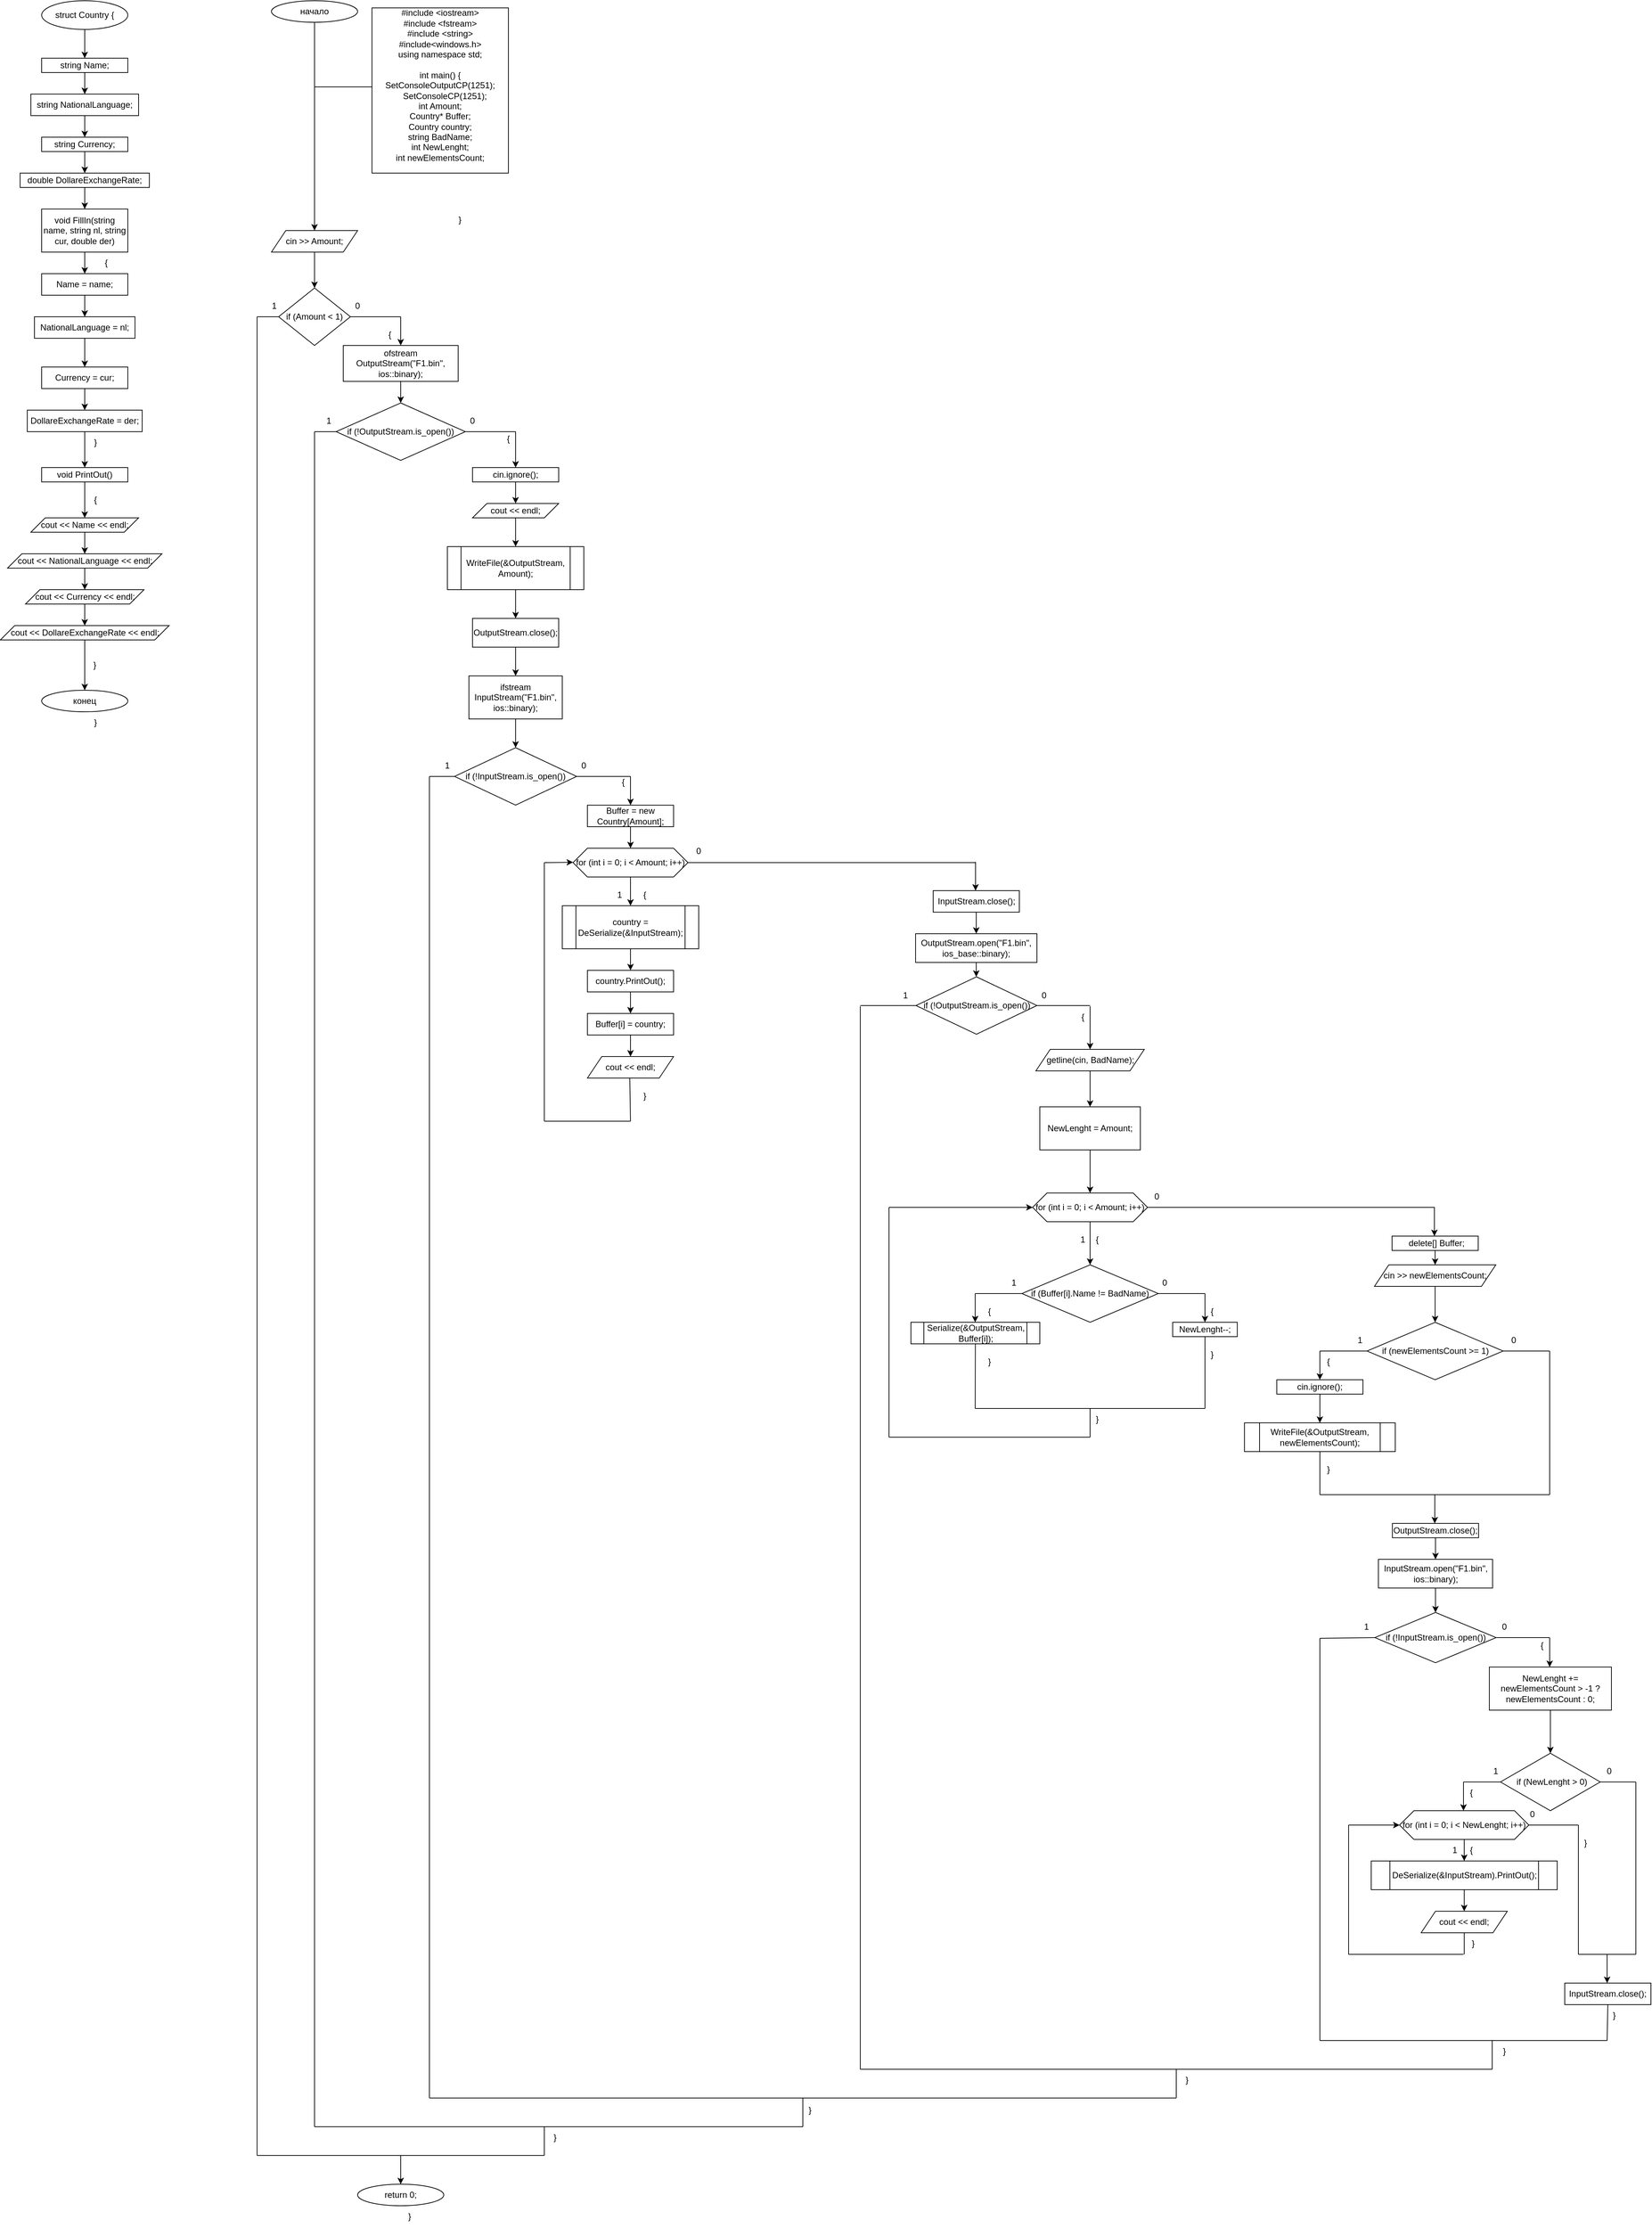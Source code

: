 <mxfile version="23.0.2" type="device">
  <diagram name="Страница — 1" id="qDBmDFc2jex03sh1FAyx">
    <mxGraphModel dx="724" dy="434" grid="1" gridSize="10" guides="1" tooltips="1" connect="1" arrows="1" fold="1" page="1" pageScale="1" pageWidth="827" pageHeight="1169" math="0" shadow="0">
      <root>
        <mxCell id="0" />
        <mxCell id="1" parent="0" />
        <mxCell id="AeV4xv5N2aqadeP3NYTN-1" value="начало" style="ellipse;whiteSpace=wrap;html=1;" parent="1" vertex="1">
          <mxGeometry x="420" width="120" height="30" as="geometry" />
        </mxCell>
        <mxCell id="AeV4xv5N2aqadeP3NYTN-3" value="" style="endArrow=none;html=1;rounded=0;" parent="1" edge="1">
          <mxGeometry width="50" height="50" relative="1" as="geometry">
            <mxPoint x="480" y="120" as="sourcePoint" />
            <mxPoint x="560" y="120" as="targetPoint" />
          </mxGeometry>
        </mxCell>
        <mxCell id="AeV4xv5N2aqadeP3NYTN-4" value="&lt;div&gt;#include &amp;lt;iostream&amp;gt;&lt;/div&gt;&lt;div&gt;#include &amp;lt;fstream&amp;gt;&lt;/div&gt;&lt;div&gt;#include &amp;lt;string&amp;gt;&lt;/div&gt;&lt;div&gt;#include&amp;lt;windows.h&amp;gt;&lt;/div&gt;&lt;div&gt;using namespace std;&lt;br&gt;&lt;br&gt;&lt;div&gt;int main()&amp;nbsp;&lt;span style=&quot;background-color: initial;&quot;&gt;{&lt;br&gt;&lt;div&gt;SetConsoleOutputCP(1251);&lt;/div&gt;&lt;div&gt;&amp;nbsp; &amp;nbsp; SetConsoleCP(1251);&lt;br&gt;int Amount;&lt;br&gt;Country* Buffer;&lt;/div&gt;&lt;div&gt;Country country;&lt;br&gt;string BadName;&lt;/div&gt;&lt;div&gt;int NewLenght;&lt;br&gt;int newElementsCount;&lt;br&gt;&lt;br&gt;&lt;/div&gt;&lt;/span&gt;&lt;/div&gt;&lt;/div&gt;" style="rounded=0;whiteSpace=wrap;html=1;" parent="1" vertex="1">
          <mxGeometry x="560" y="10" width="190" height="230" as="geometry" />
        </mxCell>
        <mxCell id="AeV4xv5N2aqadeP3NYTN-5" value="" style="endArrow=classic;html=1;rounded=0;" parent="1" edge="1">
          <mxGeometry width="50" height="50" relative="1" as="geometry">
            <mxPoint x="480" y="30" as="sourcePoint" />
            <mxPoint x="480" y="320" as="targetPoint" />
          </mxGeometry>
        </mxCell>
        <mxCell id="AeV4xv5N2aqadeP3NYTN-8" style="edgeStyle=orthogonalEdgeStyle;rounded=0;orthogonalLoop=1;jettySize=auto;html=1;entryX=0.5;entryY=0;entryDx=0;entryDy=0;" parent="1" source="AeV4xv5N2aqadeP3NYTN-6" target="AeV4xv5N2aqadeP3NYTN-7" edge="1">
          <mxGeometry relative="1" as="geometry" />
        </mxCell>
        <mxCell id="AeV4xv5N2aqadeP3NYTN-6" value="cin &amp;gt;&amp;gt; Amount;" style="shape=parallelogram;perimeter=parallelogramPerimeter;whiteSpace=wrap;html=1;fixedSize=1;" parent="1" vertex="1">
          <mxGeometry x="420" y="320" width="120" height="30" as="geometry" />
        </mxCell>
        <mxCell id="AeV4xv5N2aqadeP3NYTN-7" value="if (Amount &amp;lt; 1)" style="rhombus;whiteSpace=wrap;html=1;" parent="1" vertex="1">
          <mxGeometry x="430" y="400" width="100" height="80" as="geometry" />
        </mxCell>
        <mxCell id="AeV4xv5N2aqadeP3NYTN-9" value="" style="endArrow=none;html=1;rounded=0;" parent="1" edge="1">
          <mxGeometry width="50" height="50" relative="1" as="geometry">
            <mxPoint x="530" y="440" as="sourcePoint" />
            <mxPoint x="600" y="440" as="targetPoint" />
          </mxGeometry>
        </mxCell>
        <mxCell id="AeV4xv5N2aqadeP3NYTN-10" value="0" style="text;html=1;strokeColor=none;fillColor=none;align=center;verticalAlign=middle;whiteSpace=wrap;rounded=0;" parent="1" vertex="1">
          <mxGeometry x="530" y="410" width="20" height="30" as="geometry" />
        </mxCell>
        <mxCell id="AeV4xv5N2aqadeP3NYTN-11" value="" style="endArrow=classic;html=1;rounded=0;" parent="1" edge="1">
          <mxGeometry width="50" height="50" relative="1" as="geometry">
            <mxPoint x="600" y="440" as="sourcePoint" />
            <mxPoint x="600" y="480" as="targetPoint" />
          </mxGeometry>
        </mxCell>
        <mxCell id="AeV4xv5N2aqadeP3NYTN-15" style="edgeStyle=orthogonalEdgeStyle;rounded=0;orthogonalLoop=1;jettySize=auto;html=1;entryX=0.5;entryY=0;entryDx=0;entryDy=0;" parent="1" source="AeV4xv5N2aqadeP3NYTN-12" target="AeV4xv5N2aqadeP3NYTN-14" edge="1">
          <mxGeometry relative="1" as="geometry" />
        </mxCell>
        <mxCell id="AeV4xv5N2aqadeP3NYTN-12" value="ofstream OutputStream(&quot;F1.bin&quot;, ios::binary);" style="rounded=0;whiteSpace=wrap;html=1;" parent="1" vertex="1">
          <mxGeometry x="520" y="480" width="160" height="50" as="geometry" />
        </mxCell>
        <mxCell id="AeV4xv5N2aqadeP3NYTN-13" value="{" style="text;html=1;strokeColor=none;fillColor=none;align=center;verticalAlign=middle;whiteSpace=wrap;rounded=0;" parent="1" vertex="1">
          <mxGeometry x="570" y="450" width="30" height="30" as="geometry" />
        </mxCell>
        <mxCell id="AeV4xv5N2aqadeP3NYTN-14" value="if (!OutputStream.is_open())" style="rhombus;whiteSpace=wrap;html=1;" parent="1" vertex="1">
          <mxGeometry x="510" y="560" width="180" height="80" as="geometry" />
        </mxCell>
        <mxCell id="AeV4xv5N2aqadeP3NYTN-16" value="" style="endArrow=none;html=1;rounded=0;" parent="1" edge="1">
          <mxGeometry width="50" height="50" relative="1" as="geometry">
            <mxPoint x="690" y="600" as="sourcePoint" />
            <mxPoint x="760" y="600" as="targetPoint" />
          </mxGeometry>
        </mxCell>
        <mxCell id="AeV4xv5N2aqadeP3NYTN-17" value="0" style="text;html=1;strokeColor=none;fillColor=none;align=center;verticalAlign=middle;whiteSpace=wrap;rounded=0;" parent="1" vertex="1">
          <mxGeometry x="690" y="570" width="20" height="30" as="geometry" />
        </mxCell>
        <mxCell id="AeV4xv5N2aqadeP3NYTN-18" value="" style="endArrow=classic;html=1;rounded=0;entryX=0.5;entryY=0;entryDx=0;entryDy=0;" parent="1" target="AeV4xv5N2aqadeP3NYTN-78" edge="1">
          <mxGeometry width="50" height="50" relative="1" as="geometry">
            <mxPoint x="760" y="600" as="sourcePoint" />
            <mxPoint x="760" y="640" as="targetPoint" />
          </mxGeometry>
        </mxCell>
        <mxCell id="AeV4xv5N2aqadeP3NYTN-19" value="{" style="text;html=1;strokeColor=none;fillColor=none;align=center;verticalAlign=middle;whiteSpace=wrap;rounded=0;" parent="1" vertex="1">
          <mxGeometry x="740" y="600" width="20" height="20" as="geometry" />
        </mxCell>
        <mxCell id="AeV4xv5N2aqadeP3NYTN-24" style="edgeStyle=orthogonalEdgeStyle;rounded=0;orthogonalLoop=1;jettySize=auto;html=1;entryX=0.5;entryY=0;entryDx=0;entryDy=0;" parent="1" source="AeV4xv5N2aqadeP3NYTN-21" target="AeV4xv5N2aqadeP3NYTN-23" edge="1">
          <mxGeometry relative="1" as="geometry" />
        </mxCell>
        <mxCell id="AeV4xv5N2aqadeP3NYTN-21" value="cout &amp;lt;&amp;lt; endl;" style="shape=parallelogram;perimeter=parallelogramPerimeter;whiteSpace=wrap;html=1;fixedSize=1;" parent="1" vertex="1">
          <mxGeometry x="700" y="700" width="120" height="20" as="geometry" />
        </mxCell>
        <mxCell id="AeV4xv5N2aqadeP3NYTN-26" style="edgeStyle=orthogonalEdgeStyle;rounded=0;orthogonalLoop=1;jettySize=auto;html=1;entryX=0.5;entryY=0;entryDx=0;entryDy=0;" parent="1" source="AeV4xv5N2aqadeP3NYTN-23" target="AeV4xv5N2aqadeP3NYTN-25" edge="1">
          <mxGeometry relative="1" as="geometry" />
        </mxCell>
        <mxCell id="AeV4xv5N2aqadeP3NYTN-23" value="WriteFile(&amp;amp;OutputStream, Amount);" style="shape=process;whiteSpace=wrap;html=1;backgroundOutline=1;" parent="1" vertex="1">
          <mxGeometry x="665" y="760" width="190" height="60" as="geometry" />
        </mxCell>
        <mxCell id="AeV4xv5N2aqadeP3NYTN-28" style="edgeStyle=orthogonalEdgeStyle;rounded=0;orthogonalLoop=1;jettySize=auto;html=1;entryX=0.5;entryY=0;entryDx=0;entryDy=0;" parent="1" source="AeV4xv5N2aqadeP3NYTN-25" target="AeV4xv5N2aqadeP3NYTN-27" edge="1">
          <mxGeometry relative="1" as="geometry" />
        </mxCell>
        <mxCell id="AeV4xv5N2aqadeP3NYTN-25" value="OutputStream.close();" style="rounded=0;whiteSpace=wrap;html=1;" parent="1" vertex="1">
          <mxGeometry x="700" y="860" width="120" height="40" as="geometry" />
        </mxCell>
        <mxCell id="AeV4xv5N2aqadeP3NYTN-30" style="edgeStyle=orthogonalEdgeStyle;rounded=0;orthogonalLoop=1;jettySize=auto;html=1;entryX=0.5;entryY=0;entryDx=0;entryDy=0;" parent="1" source="AeV4xv5N2aqadeP3NYTN-27" target="AeV4xv5N2aqadeP3NYTN-29" edge="1">
          <mxGeometry relative="1" as="geometry" />
        </mxCell>
        <mxCell id="AeV4xv5N2aqadeP3NYTN-27" value="ifstream InputStream(&quot;F1.bin&quot;, ios::binary);" style="rounded=0;whiteSpace=wrap;html=1;" parent="1" vertex="1">
          <mxGeometry x="695" y="940" width="130" height="60" as="geometry" />
        </mxCell>
        <mxCell id="AeV4xv5N2aqadeP3NYTN-29" value="if (!InputStream.is_open())" style="rhombus;whiteSpace=wrap;html=1;" parent="1" vertex="1">
          <mxGeometry x="675" y="1040" width="170" height="80" as="geometry" />
        </mxCell>
        <mxCell id="AeV4xv5N2aqadeP3NYTN-31" value="" style="endArrow=none;html=1;rounded=0;" parent="1" edge="1">
          <mxGeometry width="50" height="50" relative="1" as="geometry">
            <mxPoint x="845" y="1080" as="sourcePoint" />
            <mxPoint x="920" y="1080" as="targetPoint" />
          </mxGeometry>
        </mxCell>
        <mxCell id="AeV4xv5N2aqadeP3NYTN-32" value="0" style="text;html=1;strokeColor=none;fillColor=none;align=center;verticalAlign=middle;whiteSpace=wrap;rounded=0;" parent="1" vertex="1">
          <mxGeometry x="840" y="1050" width="30" height="30" as="geometry" />
        </mxCell>
        <mxCell id="AeV4xv5N2aqadeP3NYTN-33" value="" style="endArrow=classic;html=1;rounded=0;" parent="1" edge="1">
          <mxGeometry width="50" height="50" relative="1" as="geometry">
            <mxPoint x="920" y="1080" as="sourcePoint" />
            <mxPoint x="920" y="1120" as="targetPoint" />
          </mxGeometry>
        </mxCell>
        <mxCell id="AeV4xv5N2aqadeP3NYTN-34" value="{" style="text;html=1;strokeColor=none;fillColor=none;align=center;verticalAlign=middle;whiteSpace=wrap;rounded=0;" parent="1" vertex="1">
          <mxGeometry x="900" y="1080" width="20" height="15" as="geometry" />
        </mxCell>
        <mxCell id="AeV4xv5N2aqadeP3NYTN-37" style="edgeStyle=orthogonalEdgeStyle;rounded=0;orthogonalLoop=1;jettySize=auto;html=1;entryX=0.5;entryY=0;entryDx=0;entryDy=0;" parent="1" source="AeV4xv5N2aqadeP3NYTN-35" target="AeV4xv5N2aqadeP3NYTN-36" edge="1">
          <mxGeometry relative="1" as="geometry" />
        </mxCell>
        <mxCell id="AeV4xv5N2aqadeP3NYTN-35" value="Buffer = new Country[Amount];" style="rounded=0;whiteSpace=wrap;html=1;" parent="1" vertex="1">
          <mxGeometry x="860" y="1120" width="120" height="30" as="geometry" />
        </mxCell>
        <mxCell id="AeV4xv5N2aqadeP3NYTN-39" style="edgeStyle=orthogonalEdgeStyle;rounded=0;orthogonalLoop=1;jettySize=auto;html=1;entryX=0.5;entryY=0;entryDx=0;entryDy=0;" parent="1" source="AeV4xv5N2aqadeP3NYTN-36" target="AeV4xv5N2aqadeP3NYTN-38" edge="1">
          <mxGeometry relative="1" as="geometry" />
        </mxCell>
        <mxCell id="AeV4xv5N2aqadeP3NYTN-36" value="for (int i = 0; i &amp;lt; Amount; i++)" style="shape=hexagon;perimeter=hexagonPerimeter2;whiteSpace=wrap;html=1;fixedSize=1;" parent="1" vertex="1">
          <mxGeometry x="840" y="1180" width="160" height="40" as="geometry" />
        </mxCell>
        <mxCell id="AeV4xv5N2aqadeP3NYTN-43" style="edgeStyle=orthogonalEdgeStyle;rounded=0;orthogonalLoop=1;jettySize=auto;html=1;entryX=0.5;entryY=0;entryDx=0;entryDy=0;" parent="1" source="AeV4xv5N2aqadeP3NYTN-38" target="AeV4xv5N2aqadeP3NYTN-42" edge="1">
          <mxGeometry relative="1" as="geometry" />
        </mxCell>
        <mxCell id="AeV4xv5N2aqadeP3NYTN-38" value="country = DeSerialize(&amp;amp;InputStream);" style="shape=process;whiteSpace=wrap;html=1;backgroundOutline=1;" parent="1" vertex="1">
          <mxGeometry x="825" y="1260" width="190" height="60" as="geometry" />
        </mxCell>
        <mxCell id="AeV4xv5N2aqadeP3NYTN-40" value="1" style="text;html=1;strokeColor=none;fillColor=none;align=center;verticalAlign=middle;whiteSpace=wrap;rounded=0;" parent="1" vertex="1">
          <mxGeometry x="890" y="1230" width="30" height="30" as="geometry" />
        </mxCell>
        <mxCell id="AeV4xv5N2aqadeP3NYTN-41" value="{" style="text;html=1;strokeColor=none;fillColor=none;align=center;verticalAlign=middle;whiteSpace=wrap;rounded=0;" parent="1" vertex="1">
          <mxGeometry x="930" y="1230" width="20" height="30" as="geometry" />
        </mxCell>
        <mxCell id="AeV4xv5N2aqadeP3NYTN-45" style="edgeStyle=orthogonalEdgeStyle;rounded=0;orthogonalLoop=1;jettySize=auto;html=1;entryX=0.5;entryY=0;entryDx=0;entryDy=0;" parent="1" source="AeV4xv5N2aqadeP3NYTN-42" target="AeV4xv5N2aqadeP3NYTN-44" edge="1">
          <mxGeometry relative="1" as="geometry" />
        </mxCell>
        <mxCell id="AeV4xv5N2aqadeP3NYTN-42" value="country.PrintOut();" style="rounded=0;whiteSpace=wrap;html=1;" parent="1" vertex="1">
          <mxGeometry x="860" y="1350" width="120" height="30" as="geometry" />
        </mxCell>
        <mxCell id="AeV4xv5N2aqadeP3NYTN-47" style="edgeStyle=orthogonalEdgeStyle;rounded=0;orthogonalLoop=1;jettySize=auto;html=1;entryX=0.5;entryY=0;entryDx=0;entryDy=0;" parent="1" source="AeV4xv5N2aqadeP3NYTN-44" target="AeV4xv5N2aqadeP3NYTN-46" edge="1">
          <mxGeometry relative="1" as="geometry" />
        </mxCell>
        <mxCell id="AeV4xv5N2aqadeP3NYTN-44" value="Buffer[i] = country;" style="rounded=0;whiteSpace=wrap;html=1;" parent="1" vertex="1">
          <mxGeometry x="860" y="1410" width="120" height="30" as="geometry" />
        </mxCell>
        <mxCell id="AeV4xv5N2aqadeP3NYTN-46" value="cout &amp;lt;&amp;lt; endl;" style="shape=parallelogram;perimeter=parallelogramPerimeter;whiteSpace=wrap;html=1;fixedSize=1;" parent="1" vertex="1">
          <mxGeometry x="860" y="1470" width="120" height="30" as="geometry" />
        </mxCell>
        <mxCell id="AeV4xv5N2aqadeP3NYTN-48" value="" style="endArrow=none;html=1;rounded=0;" parent="1" edge="1">
          <mxGeometry width="50" height="50" relative="1" as="geometry">
            <mxPoint x="920" y="1560" as="sourcePoint" />
            <mxPoint x="919" y="1500" as="targetPoint" />
          </mxGeometry>
        </mxCell>
        <mxCell id="AeV4xv5N2aqadeP3NYTN-49" value="" style="endArrow=none;html=1;rounded=0;" parent="1" edge="1">
          <mxGeometry width="50" height="50" relative="1" as="geometry">
            <mxPoint x="800" y="1560" as="sourcePoint" />
            <mxPoint x="920" y="1560" as="targetPoint" />
          </mxGeometry>
        </mxCell>
        <mxCell id="AeV4xv5N2aqadeP3NYTN-50" value="" style="endArrow=none;html=1;rounded=0;" parent="1" edge="1">
          <mxGeometry width="50" height="50" relative="1" as="geometry">
            <mxPoint x="800" y="1560" as="sourcePoint" />
            <mxPoint x="800" y="1200" as="targetPoint" />
          </mxGeometry>
        </mxCell>
        <mxCell id="AeV4xv5N2aqadeP3NYTN-51" value="" style="endArrow=classic;html=1;rounded=0;" parent="1" edge="1">
          <mxGeometry width="50" height="50" relative="1" as="geometry">
            <mxPoint x="800" y="1200" as="sourcePoint" />
            <mxPoint x="840" y="1199.5" as="targetPoint" />
          </mxGeometry>
        </mxCell>
        <mxCell id="AeV4xv5N2aqadeP3NYTN-52" value="}" style="text;html=1;strokeColor=none;fillColor=none;align=center;verticalAlign=middle;whiteSpace=wrap;rounded=0;" parent="1" vertex="1">
          <mxGeometry x="930" y="1510" width="20" height="30" as="geometry" />
        </mxCell>
        <mxCell id="AeV4xv5N2aqadeP3NYTN-53" value="" style="endArrow=none;html=1;rounded=0;" parent="1" edge="1">
          <mxGeometry width="50" height="50" relative="1" as="geometry">
            <mxPoint x="1000" y="1200" as="sourcePoint" />
            <mxPoint x="1400" y="1200" as="targetPoint" />
          </mxGeometry>
        </mxCell>
        <mxCell id="AeV4xv5N2aqadeP3NYTN-54" value="" style="endArrow=classic;html=1;rounded=0;" parent="1" edge="1">
          <mxGeometry width="50" height="50" relative="1" as="geometry">
            <mxPoint x="1400.5" y="1199" as="sourcePoint" />
            <mxPoint x="1400.5" y="1239" as="targetPoint" />
          </mxGeometry>
        </mxCell>
        <mxCell id="AeV4xv5N2aqadeP3NYTN-57" style="edgeStyle=orthogonalEdgeStyle;rounded=0;orthogonalLoop=1;jettySize=auto;html=1;entryX=0.5;entryY=0;entryDx=0;entryDy=0;" parent="1" source="AeV4xv5N2aqadeP3NYTN-55" target="AeV4xv5N2aqadeP3NYTN-56" edge="1">
          <mxGeometry relative="1" as="geometry" />
        </mxCell>
        <mxCell id="AeV4xv5N2aqadeP3NYTN-55" value="InputStream.close();" style="rounded=0;whiteSpace=wrap;html=1;" parent="1" vertex="1">
          <mxGeometry x="1341.5" y="1239" width="120" height="30" as="geometry" />
        </mxCell>
        <mxCell id="AeV4xv5N2aqadeP3NYTN-60" style="edgeStyle=orthogonalEdgeStyle;rounded=0;orthogonalLoop=1;jettySize=auto;html=1;entryX=0.5;entryY=0;entryDx=0;entryDy=0;" parent="1" source="AeV4xv5N2aqadeP3NYTN-56" target="AeV4xv5N2aqadeP3NYTN-59" edge="1">
          <mxGeometry relative="1" as="geometry" />
        </mxCell>
        <mxCell id="AeV4xv5N2aqadeP3NYTN-56" value="OutputStream.open(&quot;F1.bin&quot;, ios_base::binary);" style="rounded=0;whiteSpace=wrap;html=1;" parent="1" vertex="1">
          <mxGeometry x="1317" y="1299" width="169" height="40" as="geometry" />
        </mxCell>
        <mxCell id="AeV4xv5N2aqadeP3NYTN-58" value="0" style="text;html=1;strokeColor=none;fillColor=none;align=center;verticalAlign=middle;whiteSpace=wrap;rounded=0;" parent="1" vertex="1">
          <mxGeometry x="1000" y="1169" width="30" height="30" as="geometry" />
        </mxCell>
        <mxCell id="AeV4xv5N2aqadeP3NYTN-59" value="if (!OutputStream.is_open())" style="rhombus;whiteSpace=wrap;html=1;" parent="1" vertex="1">
          <mxGeometry x="1317.5" y="1359" width="168.5" height="80" as="geometry" />
        </mxCell>
        <mxCell id="AeV4xv5N2aqadeP3NYTN-61" value="" style="endArrow=none;html=1;rounded=0;" parent="1" edge="1">
          <mxGeometry width="50" height="50" relative="1" as="geometry">
            <mxPoint x="1486" y="1399" as="sourcePoint" />
            <mxPoint x="1560" y="1399" as="targetPoint" />
          </mxGeometry>
        </mxCell>
        <mxCell id="AeV4xv5N2aqadeP3NYTN-62" value="" style="endArrow=classic;html=1;rounded=0;entryX=0.5;entryY=0;entryDx=0;entryDy=0;" parent="1" target="AeV4xv5N2aqadeP3NYTN-103" edge="1">
          <mxGeometry width="50" height="50" relative="1" as="geometry">
            <mxPoint x="1560" y="1400" as="sourcePoint" />
            <mxPoint x="1560" y="1440.0" as="targetPoint" />
          </mxGeometry>
        </mxCell>
        <mxCell id="AeV4xv5N2aqadeP3NYTN-63" value="0" style="text;html=1;strokeColor=none;fillColor=none;align=center;verticalAlign=middle;whiteSpace=wrap;rounded=0;" parent="1" vertex="1">
          <mxGeometry x="1486" y="1370" width="20" height="30" as="geometry" />
        </mxCell>
        <mxCell id="AeV4xv5N2aqadeP3NYTN-68" style="edgeStyle=orthogonalEdgeStyle;rounded=0;orthogonalLoop=1;jettySize=auto;html=1;entryX=0.5;entryY=0;entryDx=0;entryDy=0;" parent="1" source="AeV4xv5N2aqadeP3NYTN-65" target="AeV4xv5N2aqadeP3NYTN-67" edge="1">
          <mxGeometry relative="1" as="geometry" />
        </mxCell>
        <mxCell id="AeV4xv5N2aqadeP3NYTN-65" value="NewLenght = Amount;" style="rounded=0;whiteSpace=wrap;html=1;" parent="1" vertex="1">
          <mxGeometry x="1490" y="1540" width="140" height="60" as="geometry" />
        </mxCell>
        <mxCell id="AeV4xv5N2aqadeP3NYTN-166" style="edgeStyle=orthogonalEdgeStyle;rounded=0;orthogonalLoop=1;jettySize=auto;html=1;entryX=0.5;entryY=0;entryDx=0;entryDy=0;" parent="1" source="AeV4xv5N2aqadeP3NYTN-67" target="AeV4xv5N2aqadeP3NYTN-70" edge="1">
          <mxGeometry relative="1" as="geometry" />
        </mxCell>
        <mxCell id="AeV4xv5N2aqadeP3NYTN-67" value="for (int i = 0; i &amp;lt; Amount; i++)" style="shape=hexagon;perimeter=hexagonPerimeter2;whiteSpace=wrap;html=1;fixedSize=1;" parent="1" vertex="1">
          <mxGeometry x="1480" y="1660" width="160" height="40" as="geometry" />
        </mxCell>
        <mxCell id="AeV4xv5N2aqadeP3NYTN-70" value="if (Buffer[i].Name != BadName)" style="rhombus;whiteSpace=wrap;html=1;" parent="1" vertex="1">
          <mxGeometry x="1465" y="1760" width="190" height="80" as="geometry" />
        </mxCell>
        <mxCell id="AeV4xv5N2aqadeP3NYTN-72" value="" style="endArrow=none;html=1;rounded=0;" parent="1" edge="1">
          <mxGeometry width="50" height="50" relative="1" as="geometry">
            <mxPoint x="1654" y="1800" as="sourcePoint" />
            <mxPoint x="1720" y="1800" as="targetPoint" />
          </mxGeometry>
        </mxCell>
        <mxCell id="AeV4xv5N2aqadeP3NYTN-73" value="0" style="text;html=1;strokeColor=none;fillColor=none;align=center;verticalAlign=middle;whiteSpace=wrap;rounded=0;" parent="1" vertex="1">
          <mxGeometry x="1654" y="1770" width="20" height="30" as="geometry" />
        </mxCell>
        <mxCell id="AeV4xv5N2aqadeP3NYTN-74" value="" style="endArrow=classic;html=1;rounded=0;" parent="1" edge="1">
          <mxGeometry width="50" height="50" relative="1" as="geometry">
            <mxPoint x="1720" y="1800" as="sourcePoint" />
            <mxPoint x="1720" y="1840" as="targetPoint" />
          </mxGeometry>
        </mxCell>
        <mxCell id="AeV4xv5N2aqadeP3NYTN-75" value="NewLenght--;" style="rounded=0;whiteSpace=wrap;html=1;" parent="1" vertex="1">
          <mxGeometry x="1675" y="1840" width="90" height="20" as="geometry" />
        </mxCell>
        <mxCell id="AeV4xv5N2aqadeP3NYTN-76" value="" style="endArrow=none;html=1;rounded=0;entryX=0;entryY=0.5;entryDx=0;entryDy=0;" parent="1" target="AeV4xv5N2aqadeP3NYTN-70" edge="1">
          <mxGeometry width="50" height="50" relative="1" as="geometry">
            <mxPoint x="1400" y="1800" as="sourcePoint" />
            <mxPoint x="1440" y="1750" as="targetPoint" />
          </mxGeometry>
        </mxCell>
        <mxCell id="AeV4xv5N2aqadeP3NYTN-77" value="1" style="text;html=1;strokeColor=none;fillColor=none;align=center;verticalAlign=middle;whiteSpace=wrap;rounded=0;" parent="1" vertex="1">
          <mxGeometry x="1444" y="1770" width="20" height="30" as="geometry" />
        </mxCell>
        <mxCell id="AeV4xv5N2aqadeP3NYTN-79" style="edgeStyle=orthogonalEdgeStyle;rounded=0;orthogonalLoop=1;jettySize=auto;html=1;entryX=0.5;entryY=0;entryDx=0;entryDy=0;" parent="1" source="AeV4xv5N2aqadeP3NYTN-78" target="AeV4xv5N2aqadeP3NYTN-21" edge="1">
          <mxGeometry relative="1" as="geometry" />
        </mxCell>
        <mxCell id="AeV4xv5N2aqadeP3NYTN-78" value="cin.ignore();" style="rounded=0;whiteSpace=wrap;html=1;" parent="1" vertex="1">
          <mxGeometry x="700" y="650" width="120" height="20" as="geometry" />
        </mxCell>
        <mxCell id="AeV4xv5N2aqadeP3NYTN-81" value="" style="endArrow=classic;html=1;rounded=0;" parent="1" edge="1">
          <mxGeometry width="50" height="50" relative="1" as="geometry">
            <mxPoint x="1400" y="1800" as="sourcePoint" />
            <mxPoint x="1400" y="1840" as="targetPoint" />
          </mxGeometry>
        </mxCell>
        <mxCell id="AeV4xv5N2aqadeP3NYTN-83" value="Serialize(&amp;amp;OutputStream, Buffer[i]);" style="shape=process;whiteSpace=wrap;html=1;backgroundOutline=1;" parent="1" vertex="1">
          <mxGeometry x="1310.5" y="1840" width="179.5" height="30" as="geometry" />
        </mxCell>
        <mxCell id="AeV4xv5N2aqadeP3NYTN-84" value="" style="endArrow=none;html=1;rounded=0;entryX=0.5;entryY=1;entryDx=0;entryDy=0;" parent="1" target="AeV4xv5N2aqadeP3NYTN-83" edge="1">
          <mxGeometry width="50" height="50" relative="1" as="geometry">
            <mxPoint x="1400" y="1960" as="sourcePoint" />
            <mxPoint x="1450" y="1910" as="targetPoint" />
          </mxGeometry>
        </mxCell>
        <mxCell id="AeV4xv5N2aqadeP3NYTN-85" value="" style="endArrow=none;html=1;rounded=0;entryX=0.5;entryY=1;entryDx=0;entryDy=0;" parent="1" target="AeV4xv5N2aqadeP3NYTN-75" edge="1">
          <mxGeometry width="50" height="50" relative="1" as="geometry">
            <mxPoint x="1720" y="1960" as="sourcePoint" />
            <mxPoint x="1770" y="1910" as="targetPoint" />
          </mxGeometry>
        </mxCell>
        <mxCell id="AeV4xv5N2aqadeP3NYTN-86" value="" style="endArrow=none;html=1;rounded=0;" parent="1" edge="1">
          <mxGeometry width="50" height="50" relative="1" as="geometry">
            <mxPoint x="1400" y="1960" as="sourcePoint" />
            <mxPoint x="1720" y="1960" as="targetPoint" />
          </mxGeometry>
        </mxCell>
        <mxCell id="AeV4xv5N2aqadeP3NYTN-87" value="{" style="text;html=1;strokeColor=none;fillColor=none;align=center;verticalAlign=middle;whiteSpace=wrap;rounded=0;" parent="1" vertex="1">
          <mxGeometry x="1410" y="1810" width="20" height="30" as="geometry" />
        </mxCell>
        <mxCell id="AeV4xv5N2aqadeP3NYTN-89" value="}" style="text;html=1;strokeColor=none;fillColor=none;align=center;verticalAlign=middle;whiteSpace=wrap;rounded=0;" parent="1" vertex="1">
          <mxGeometry x="1405" y="1880" width="30" height="30" as="geometry" />
        </mxCell>
        <mxCell id="AeV4xv5N2aqadeP3NYTN-90" value="{" style="text;html=1;strokeColor=none;fillColor=none;align=center;verticalAlign=middle;whiteSpace=wrap;rounded=0;" parent="1" vertex="1">
          <mxGeometry x="1720" y="1810" width="20" height="30" as="geometry" />
        </mxCell>
        <mxCell id="AeV4xv5N2aqadeP3NYTN-91" value="}" style="text;html=1;strokeColor=none;fillColor=none;align=center;verticalAlign=middle;whiteSpace=wrap;rounded=0;" parent="1" vertex="1">
          <mxGeometry x="1720" y="1870" width="20" height="30" as="geometry" />
        </mxCell>
        <mxCell id="AeV4xv5N2aqadeP3NYTN-92" value="1" style="text;html=1;strokeColor=none;fillColor=none;align=center;verticalAlign=middle;whiteSpace=wrap;rounded=0;" parent="1" vertex="1">
          <mxGeometry x="1540" y="1710" width="20" height="30" as="geometry" />
        </mxCell>
        <mxCell id="AeV4xv5N2aqadeP3NYTN-93" value="{" style="text;html=1;strokeColor=none;fillColor=none;align=center;verticalAlign=middle;whiteSpace=wrap;rounded=0;" parent="1" vertex="1">
          <mxGeometry x="1560" y="1710" width="20" height="30" as="geometry" />
        </mxCell>
        <mxCell id="AeV4xv5N2aqadeP3NYTN-94" value="}" style="text;html=1;strokeColor=none;fillColor=none;align=center;verticalAlign=middle;whiteSpace=wrap;rounded=0;" parent="1" vertex="1">
          <mxGeometry x="1560" y="1960" width="20" height="30" as="geometry" />
        </mxCell>
        <mxCell id="AeV4xv5N2aqadeP3NYTN-95" value="" style="endArrow=none;html=1;rounded=0;" parent="1" edge="1">
          <mxGeometry width="50" height="50" relative="1" as="geometry">
            <mxPoint x="1560" y="2000" as="sourcePoint" />
            <mxPoint x="1560" y="1960" as="targetPoint" />
          </mxGeometry>
        </mxCell>
        <mxCell id="AeV4xv5N2aqadeP3NYTN-96" value="" style="endArrow=none;html=1;rounded=0;" parent="1" edge="1">
          <mxGeometry width="50" height="50" relative="1" as="geometry">
            <mxPoint x="1280" y="2000" as="sourcePoint" />
            <mxPoint x="1560" y="2000" as="targetPoint" />
          </mxGeometry>
        </mxCell>
        <mxCell id="AeV4xv5N2aqadeP3NYTN-97" value="" style="endArrow=none;html=1;rounded=0;" parent="1" edge="1">
          <mxGeometry width="50" height="50" relative="1" as="geometry">
            <mxPoint x="1280" y="2000" as="sourcePoint" />
            <mxPoint x="1280" y="1680" as="targetPoint" />
          </mxGeometry>
        </mxCell>
        <mxCell id="AeV4xv5N2aqadeP3NYTN-98" value="" style="endArrow=classic;html=1;rounded=0;entryX=0;entryY=0.5;entryDx=0;entryDy=0;" parent="1" target="AeV4xv5N2aqadeP3NYTN-67" edge="1">
          <mxGeometry width="50" height="50" relative="1" as="geometry">
            <mxPoint x="1280" y="1680" as="sourcePoint" />
            <mxPoint x="1330" y="1630" as="targetPoint" />
          </mxGeometry>
        </mxCell>
        <mxCell id="AeV4xv5N2aqadeP3NYTN-99" value="" style="endArrow=none;html=1;rounded=0;" parent="1" edge="1">
          <mxGeometry width="50" height="50" relative="1" as="geometry">
            <mxPoint x="1640" y="1680" as="sourcePoint" />
            <mxPoint x="2040" y="1680" as="targetPoint" />
          </mxGeometry>
        </mxCell>
        <mxCell id="AeV4xv5N2aqadeP3NYTN-100" value="{" style="text;html=1;strokeColor=none;fillColor=none;align=center;verticalAlign=middle;whiteSpace=wrap;rounded=0;" parent="1" vertex="1">
          <mxGeometry x="1540" y="1400" width="20" height="30" as="geometry" />
        </mxCell>
        <mxCell id="AeV4xv5N2aqadeP3NYTN-101" value="0" style="text;html=1;strokeColor=none;fillColor=none;align=center;verticalAlign=middle;whiteSpace=wrap;rounded=0;" parent="1" vertex="1">
          <mxGeometry x="1640" y="1650" width="26" height="30" as="geometry" />
        </mxCell>
        <mxCell id="AeV4xv5N2aqadeP3NYTN-102" value="" style="endArrow=classic;html=1;rounded=0;" parent="1" edge="1">
          <mxGeometry width="50" height="50" relative="1" as="geometry">
            <mxPoint x="2039.5" y="1680" as="sourcePoint" />
            <mxPoint x="2039.5" y="1720" as="targetPoint" />
          </mxGeometry>
        </mxCell>
        <mxCell id="AeV4xv5N2aqadeP3NYTN-165" style="edgeStyle=orthogonalEdgeStyle;rounded=0;orthogonalLoop=1;jettySize=auto;html=1;entryX=0.5;entryY=0;entryDx=0;entryDy=0;" parent="1" source="AeV4xv5N2aqadeP3NYTN-103" target="AeV4xv5N2aqadeP3NYTN-65" edge="1">
          <mxGeometry relative="1" as="geometry" />
        </mxCell>
        <mxCell id="AeV4xv5N2aqadeP3NYTN-103" value="getline(cin, BadName);" style="shape=parallelogram;perimeter=parallelogramPerimeter;whiteSpace=wrap;html=1;fixedSize=1;" parent="1" vertex="1">
          <mxGeometry x="1484.5" y="1460" width="151" height="30" as="geometry" />
        </mxCell>
        <mxCell id="AeV4xv5N2aqadeP3NYTN-106" style="edgeStyle=orthogonalEdgeStyle;rounded=0;orthogonalLoop=1;jettySize=auto;html=1;entryX=0.5;entryY=0;entryDx=0;entryDy=0;" parent="1" source="AeV4xv5N2aqadeP3NYTN-104" target="AeV4xv5N2aqadeP3NYTN-105" edge="1">
          <mxGeometry relative="1" as="geometry" />
        </mxCell>
        <mxCell id="AeV4xv5N2aqadeP3NYTN-104" value="&amp;nbsp;delete[] Buffer;" style="rounded=0;whiteSpace=wrap;html=1;" parent="1" vertex="1">
          <mxGeometry x="1980.5" y="1720" width="120" height="20" as="geometry" />
        </mxCell>
        <mxCell id="AeV4xv5N2aqadeP3NYTN-109" style="edgeStyle=orthogonalEdgeStyle;rounded=0;orthogonalLoop=1;jettySize=auto;html=1;entryX=0.5;entryY=0;entryDx=0;entryDy=0;" parent="1" source="AeV4xv5N2aqadeP3NYTN-105" target="AeV4xv5N2aqadeP3NYTN-108" edge="1">
          <mxGeometry relative="1" as="geometry" />
        </mxCell>
        <mxCell id="AeV4xv5N2aqadeP3NYTN-105" value="cin &amp;gt;&amp;gt; newElementsCount;" style="shape=parallelogram;perimeter=parallelogramPerimeter;whiteSpace=wrap;html=1;fixedSize=1;" parent="1" vertex="1">
          <mxGeometry x="1956" y="1760" width="169" height="30" as="geometry" />
        </mxCell>
        <mxCell id="AeV4xv5N2aqadeP3NYTN-108" value="if (newElementsCount &amp;gt;= 1)" style="rhombus;whiteSpace=wrap;html=1;" parent="1" vertex="1">
          <mxGeometry x="1945.75" y="1840" width="189.5" height="80" as="geometry" />
        </mxCell>
        <mxCell id="AeV4xv5N2aqadeP3NYTN-110" value="" style="endArrow=none;html=1;rounded=0;" parent="1" edge="1">
          <mxGeometry width="50" height="50" relative="1" as="geometry">
            <mxPoint x="2135" y="1880" as="sourcePoint" />
            <mxPoint x="2200" y="1880" as="targetPoint" />
          </mxGeometry>
        </mxCell>
        <mxCell id="AeV4xv5N2aqadeP3NYTN-111" value="0" style="text;html=1;strokeColor=none;fillColor=none;align=center;verticalAlign=middle;whiteSpace=wrap;rounded=0;" parent="1" vertex="1">
          <mxGeometry x="2135.25" y="1850" width="30" height="30" as="geometry" />
        </mxCell>
        <mxCell id="AeV4xv5N2aqadeP3NYTN-112" value="" style="endArrow=none;html=1;rounded=0;entryX=0;entryY=0.5;entryDx=0;entryDy=0;" parent="1" target="AeV4xv5N2aqadeP3NYTN-108" edge="1">
          <mxGeometry width="50" height="50" relative="1" as="geometry">
            <mxPoint x="1880" y="1880" as="sourcePoint" />
            <mxPoint x="1930" y="1830" as="targetPoint" />
          </mxGeometry>
        </mxCell>
        <mxCell id="AeV4xv5N2aqadeP3NYTN-113" value="" style="endArrow=classic;html=1;rounded=0;" parent="1" edge="1">
          <mxGeometry width="50" height="50" relative="1" as="geometry">
            <mxPoint x="1880" y="1880" as="sourcePoint" />
            <mxPoint x="1880" y="1920" as="targetPoint" />
          </mxGeometry>
        </mxCell>
        <mxCell id="AeV4xv5N2aqadeP3NYTN-119" style="edgeStyle=orthogonalEdgeStyle;rounded=0;orthogonalLoop=1;jettySize=auto;html=1;entryX=0.5;entryY=0;entryDx=0;entryDy=0;" parent="1" source="AeV4xv5N2aqadeP3NYTN-114" target="AeV4xv5N2aqadeP3NYTN-118" edge="1">
          <mxGeometry relative="1" as="geometry" />
        </mxCell>
        <mxCell id="AeV4xv5N2aqadeP3NYTN-114" value="cin.ignore();" style="rounded=0;whiteSpace=wrap;html=1;" parent="1" vertex="1">
          <mxGeometry x="1820" y="1920" width="120" height="20" as="geometry" />
        </mxCell>
        <mxCell id="AeV4xv5N2aqadeP3NYTN-115" value="1" style="text;html=1;strokeColor=none;fillColor=none;align=center;verticalAlign=middle;whiteSpace=wrap;rounded=0;" parent="1" vertex="1">
          <mxGeometry x="1925.75" y="1850" width="20" height="30" as="geometry" />
        </mxCell>
        <mxCell id="AeV4xv5N2aqadeP3NYTN-116" value="{" style="text;html=1;strokeColor=none;fillColor=none;align=center;verticalAlign=middle;whiteSpace=wrap;rounded=0;" parent="1" vertex="1">
          <mxGeometry x="1880" y="1880" width="24" height="30" as="geometry" />
        </mxCell>
        <mxCell id="AeV4xv5N2aqadeP3NYTN-118" value="WriteFile(&amp;amp;OutputStream, newElementsCount);" style="shape=process;whiteSpace=wrap;html=1;backgroundOutline=1;" parent="1" vertex="1">
          <mxGeometry x="1775" y="1980" width="210" height="40" as="geometry" />
        </mxCell>
        <mxCell id="AeV4xv5N2aqadeP3NYTN-120" value="" style="endArrow=none;html=1;rounded=0;entryX=0.5;entryY=1;entryDx=0;entryDy=0;" parent="1" target="AeV4xv5N2aqadeP3NYTN-118" edge="1">
          <mxGeometry width="50" height="50" relative="1" as="geometry">
            <mxPoint x="1880" y="2080" as="sourcePoint" />
            <mxPoint x="1930" y="2030" as="targetPoint" />
          </mxGeometry>
        </mxCell>
        <mxCell id="AeV4xv5N2aqadeP3NYTN-121" value="" style="endArrow=none;html=1;rounded=0;" parent="1" edge="1">
          <mxGeometry width="50" height="50" relative="1" as="geometry">
            <mxPoint x="2200" y="2080" as="sourcePoint" />
            <mxPoint x="2200" y="1880" as="targetPoint" />
          </mxGeometry>
        </mxCell>
        <mxCell id="AeV4xv5N2aqadeP3NYTN-122" value="" style="endArrow=none;html=1;rounded=0;" parent="1" edge="1">
          <mxGeometry width="50" height="50" relative="1" as="geometry">
            <mxPoint x="1880" y="2080" as="sourcePoint" />
            <mxPoint x="2200" y="2080" as="targetPoint" />
          </mxGeometry>
        </mxCell>
        <mxCell id="AeV4xv5N2aqadeP3NYTN-123" value="}" style="text;html=1;strokeColor=none;fillColor=none;align=center;verticalAlign=middle;whiteSpace=wrap;rounded=0;" parent="1" vertex="1">
          <mxGeometry x="1880" y="2030" width="24" height="30" as="geometry" />
        </mxCell>
        <mxCell id="AeV4xv5N2aqadeP3NYTN-125" value="" style="endArrow=classic;html=1;rounded=0;" parent="1" edge="1">
          <mxGeometry width="50" height="50" relative="1" as="geometry">
            <mxPoint x="2040.07" y="2080" as="sourcePoint" />
            <mxPoint x="2040" y="2120" as="targetPoint" />
          </mxGeometry>
        </mxCell>
        <mxCell id="AeV4xv5N2aqadeP3NYTN-128" style="edgeStyle=orthogonalEdgeStyle;rounded=0;orthogonalLoop=1;jettySize=auto;html=1;entryX=0.5;entryY=0;entryDx=0;entryDy=0;" parent="1" source="AeV4xv5N2aqadeP3NYTN-126" target="AeV4xv5N2aqadeP3NYTN-127" edge="1">
          <mxGeometry relative="1" as="geometry" />
        </mxCell>
        <mxCell id="AeV4xv5N2aqadeP3NYTN-126" value="OutputStream.close();" style="rounded=0;whiteSpace=wrap;html=1;" parent="1" vertex="1">
          <mxGeometry x="1981" y="2120" width="120" height="20" as="geometry" />
        </mxCell>
        <mxCell id="AeV4xv5N2aqadeP3NYTN-130" style="edgeStyle=orthogonalEdgeStyle;rounded=0;orthogonalLoop=1;jettySize=auto;html=1;entryX=0.5;entryY=0;entryDx=0;entryDy=0;" parent="1" source="AeV4xv5N2aqadeP3NYTN-127" target="AeV4xv5N2aqadeP3NYTN-129" edge="1">
          <mxGeometry relative="1" as="geometry" />
        </mxCell>
        <mxCell id="AeV4xv5N2aqadeP3NYTN-127" value="InputStream.open(&quot;F1.bin&quot;, ios::binary);" style="rounded=0;whiteSpace=wrap;html=1;" parent="1" vertex="1">
          <mxGeometry x="1961.5" y="2170" width="159" height="40" as="geometry" />
        </mxCell>
        <mxCell id="AeV4xv5N2aqadeP3NYTN-129" value="if (!InputStream.is_open())" style="rhombus;whiteSpace=wrap;html=1;" parent="1" vertex="1">
          <mxGeometry x="1956.5" y="2244" width="169" height="70" as="geometry" />
        </mxCell>
        <mxCell id="AeV4xv5N2aqadeP3NYTN-131" value="" style="endArrow=none;html=1;rounded=0;" parent="1" edge="1">
          <mxGeometry width="50" height="50" relative="1" as="geometry">
            <mxPoint x="2125" y="2279" as="sourcePoint" />
            <mxPoint x="2200" y="2279" as="targetPoint" />
          </mxGeometry>
        </mxCell>
        <mxCell id="AeV4xv5N2aqadeP3NYTN-132" value="0" style="text;html=1;strokeColor=none;fillColor=none;align=center;verticalAlign=middle;whiteSpace=wrap;rounded=0;" parent="1" vertex="1">
          <mxGeometry x="2125" y="2249" width="24" height="30" as="geometry" />
        </mxCell>
        <mxCell id="AeV4xv5N2aqadeP3NYTN-133" value="" style="endArrow=classic;html=1;rounded=0;" parent="1" edge="1">
          <mxGeometry width="50" height="50" relative="1" as="geometry">
            <mxPoint x="2200" y="2279" as="sourcePoint" />
            <mxPoint x="2200" y="2320" as="targetPoint" />
          </mxGeometry>
        </mxCell>
        <mxCell id="AeV4xv5N2aqadeP3NYTN-134" value="{" style="text;html=1;strokeColor=none;fillColor=none;align=center;verticalAlign=middle;whiteSpace=wrap;rounded=0;" parent="1" vertex="1">
          <mxGeometry x="2180" y="2279" width="19" height="21" as="geometry" />
        </mxCell>
        <mxCell id="AeV4xv5N2aqadeP3NYTN-137" style="edgeStyle=orthogonalEdgeStyle;rounded=0;orthogonalLoop=1;jettySize=auto;html=1;entryX=0.5;entryY=0;entryDx=0;entryDy=0;" parent="1" source="AeV4xv5N2aqadeP3NYTN-135" target="AeV4xv5N2aqadeP3NYTN-136" edge="1">
          <mxGeometry relative="1" as="geometry" />
        </mxCell>
        <mxCell id="AeV4xv5N2aqadeP3NYTN-135" value="NewLenght += newElementsCount &amp;gt; -1 ? newElementsCount : 0;" style="rounded=0;whiteSpace=wrap;html=1;" parent="1" vertex="1">
          <mxGeometry x="2116" y="2320" width="170" height="60" as="geometry" />
        </mxCell>
        <mxCell id="AeV4xv5N2aqadeP3NYTN-136" value="&amp;nbsp;if (NewLenght &amp;gt; 0)" style="rhombus;whiteSpace=wrap;html=1;" parent="1" vertex="1">
          <mxGeometry x="2131.5" y="2440" width="139" height="80" as="geometry" />
        </mxCell>
        <mxCell id="AeV4xv5N2aqadeP3NYTN-138" value="" style="endArrow=none;html=1;rounded=0;entryX=0;entryY=0.5;entryDx=0;entryDy=0;" parent="1" target="AeV4xv5N2aqadeP3NYTN-136" edge="1">
          <mxGeometry width="50" height="50" relative="1" as="geometry">
            <mxPoint x="2080" y="2480" as="sourcePoint" />
            <mxPoint x="2100" y="2430" as="targetPoint" />
          </mxGeometry>
        </mxCell>
        <mxCell id="AeV4xv5N2aqadeP3NYTN-139" value="1" style="text;html=1;strokeColor=none;fillColor=none;align=center;verticalAlign=middle;whiteSpace=wrap;rounded=0;" parent="1" vertex="1">
          <mxGeometry x="2115.25" y="2450" width="20" height="30" as="geometry" />
        </mxCell>
        <mxCell id="AeV4xv5N2aqadeP3NYTN-140" value="" style="endArrow=classic;html=1;rounded=0;" parent="1" edge="1">
          <mxGeometry width="50" height="50" relative="1" as="geometry">
            <mxPoint x="2080" y="2480" as="sourcePoint" />
            <mxPoint x="2080" y="2520" as="targetPoint" />
          </mxGeometry>
        </mxCell>
        <mxCell id="AeV4xv5N2aqadeP3NYTN-143" style="edgeStyle=orthogonalEdgeStyle;rounded=0;orthogonalLoop=1;jettySize=auto;html=1;entryX=0.5;entryY=0;entryDx=0;entryDy=0;" parent="1" source="AeV4xv5N2aqadeP3NYTN-141" target="AeV4xv5N2aqadeP3NYTN-142" edge="1">
          <mxGeometry relative="1" as="geometry" />
        </mxCell>
        <mxCell id="AeV4xv5N2aqadeP3NYTN-141" value="for (int i = 0; i &amp;lt; NewLenght; i++)" style="shape=hexagon;perimeter=hexagonPerimeter2;whiteSpace=wrap;html=1;fixedSize=1;" parent="1" vertex="1">
          <mxGeometry x="1991" y="2520" width="180" height="40" as="geometry" />
        </mxCell>
        <mxCell id="AeV4xv5N2aqadeP3NYTN-145" style="edgeStyle=orthogonalEdgeStyle;rounded=0;orthogonalLoop=1;jettySize=auto;html=1;entryX=0.5;entryY=0;entryDx=0;entryDy=0;" parent="1" source="AeV4xv5N2aqadeP3NYTN-142" target="AeV4xv5N2aqadeP3NYTN-144" edge="1">
          <mxGeometry relative="1" as="geometry" />
        </mxCell>
        <mxCell id="AeV4xv5N2aqadeP3NYTN-142" value="DeSerialize(&amp;amp;InputStream).PrintOut();" style="shape=process;whiteSpace=wrap;html=1;backgroundOutline=1;" parent="1" vertex="1">
          <mxGeometry x="1951.5" y="2590" width="259" height="40" as="geometry" />
        </mxCell>
        <mxCell id="AeV4xv5N2aqadeP3NYTN-144" value="cout &amp;lt;&amp;lt; endl;" style="shape=parallelogram;perimeter=parallelogramPerimeter;whiteSpace=wrap;html=1;fixedSize=1;" parent="1" vertex="1">
          <mxGeometry x="2021" y="2660" width="120" height="30" as="geometry" />
        </mxCell>
        <mxCell id="AeV4xv5N2aqadeP3NYTN-146" value="" style="endArrow=none;html=1;rounded=0;entryX=0.5;entryY=1;entryDx=0;entryDy=0;" parent="1" target="AeV4xv5N2aqadeP3NYTN-144" edge="1">
          <mxGeometry width="50" height="50" relative="1" as="geometry">
            <mxPoint x="2081" y="2720" as="sourcePoint" />
            <mxPoint x="2130" y="2710" as="targetPoint" />
          </mxGeometry>
        </mxCell>
        <mxCell id="AeV4xv5N2aqadeP3NYTN-147" value="" style="endArrow=none;html=1;rounded=0;" parent="1" edge="1">
          <mxGeometry width="50" height="50" relative="1" as="geometry">
            <mxPoint x="1920" y="2720" as="sourcePoint" />
            <mxPoint x="2080" y="2720" as="targetPoint" />
          </mxGeometry>
        </mxCell>
        <mxCell id="AeV4xv5N2aqadeP3NYTN-148" value="" style="endArrow=none;html=1;rounded=0;" parent="1" edge="1">
          <mxGeometry width="50" height="50" relative="1" as="geometry">
            <mxPoint x="1920" y="2720" as="sourcePoint" />
            <mxPoint x="1920" y="2540" as="targetPoint" />
          </mxGeometry>
        </mxCell>
        <mxCell id="AeV4xv5N2aqadeP3NYTN-149" value="" style="endArrow=classic;html=1;rounded=0;entryX=0;entryY=0.5;entryDx=0;entryDy=0;" parent="1" target="AeV4xv5N2aqadeP3NYTN-141" edge="1">
          <mxGeometry width="50" height="50" relative="1" as="geometry">
            <mxPoint x="1920" y="2540" as="sourcePoint" />
            <mxPoint x="1970" y="2490" as="targetPoint" />
          </mxGeometry>
        </mxCell>
        <mxCell id="AeV4xv5N2aqadeP3NYTN-150" value="1" style="text;html=1;strokeColor=none;fillColor=none;align=center;verticalAlign=middle;whiteSpace=wrap;rounded=0;" parent="1" vertex="1">
          <mxGeometry x="2058" y="2560" width="20" height="30" as="geometry" />
        </mxCell>
        <mxCell id="AeV4xv5N2aqadeP3NYTN-151" value="{" style="text;html=1;strokeColor=none;fillColor=none;align=center;verticalAlign=middle;whiteSpace=wrap;rounded=0;" parent="1" vertex="1">
          <mxGeometry x="2081" y="2560" width="20" height="30" as="geometry" />
        </mxCell>
        <mxCell id="AeV4xv5N2aqadeP3NYTN-152" value="}" style="text;html=1;strokeColor=none;fillColor=none;align=center;verticalAlign=middle;whiteSpace=wrap;rounded=0;" parent="1" vertex="1">
          <mxGeometry x="2081" y="2690" width="25" height="30" as="geometry" />
        </mxCell>
        <mxCell id="AeV4xv5N2aqadeP3NYTN-153" value="{" style="text;html=1;strokeColor=none;fillColor=none;align=center;verticalAlign=middle;whiteSpace=wrap;rounded=0;" parent="1" vertex="1">
          <mxGeometry x="2081" y="2480" width="20" height="30" as="geometry" />
        </mxCell>
        <mxCell id="AeV4xv5N2aqadeP3NYTN-154" value="" style="endArrow=none;html=1;rounded=0;" parent="1" edge="1">
          <mxGeometry width="50" height="50" relative="1" as="geometry">
            <mxPoint x="2170" y="2540" as="sourcePoint" />
            <mxPoint x="2240" y="2540" as="targetPoint" />
          </mxGeometry>
        </mxCell>
        <mxCell id="AeV4xv5N2aqadeP3NYTN-155" value="" style="endArrow=none;html=1;rounded=0;" parent="1" edge="1">
          <mxGeometry width="50" height="50" relative="1" as="geometry">
            <mxPoint x="2240" y="2720" as="sourcePoint" />
            <mxPoint x="2240" y="2540" as="targetPoint" />
          </mxGeometry>
        </mxCell>
        <mxCell id="AeV4xv5N2aqadeP3NYTN-156" value="" style="endArrow=none;html=1;rounded=0;" parent="1" edge="1">
          <mxGeometry width="50" height="50" relative="1" as="geometry">
            <mxPoint x="2270" y="2480" as="sourcePoint" />
            <mxPoint x="2320" y="2480" as="targetPoint" />
          </mxGeometry>
        </mxCell>
        <mxCell id="AeV4xv5N2aqadeP3NYTN-157" value="0" style="text;html=1;strokeColor=none;fillColor=none;align=center;verticalAlign=middle;whiteSpace=wrap;rounded=0;" parent="1" vertex="1">
          <mxGeometry x="2270.5" y="2450" width="24" height="30" as="geometry" />
        </mxCell>
        <mxCell id="AeV4xv5N2aqadeP3NYTN-158" value="" style="endArrow=none;html=1;rounded=0;" parent="1" edge="1">
          <mxGeometry width="50" height="50" relative="1" as="geometry">
            <mxPoint x="2320" y="2720" as="sourcePoint" />
            <mxPoint x="2320" y="2480" as="targetPoint" />
          </mxGeometry>
        </mxCell>
        <mxCell id="AeV4xv5N2aqadeP3NYTN-159" value="" style="endArrow=none;html=1;rounded=0;" parent="1" edge="1">
          <mxGeometry width="50" height="50" relative="1" as="geometry">
            <mxPoint x="2240" y="2720" as="sourcePoint" />
            <mxPoint x="2320" y="2720" as="targetPoint" />
          </mxGeometry>
        </mxCell>
        <mxCell id="AeV4xv5N2aqadeP3NYTN-160" value="" style="endArrow=classic;html=1;rounded=0;" parent="1" edge="1">
          <mxGeometry width="50" height="50" relative="1" as="geometry">
            <mxPoint x="2280" y="2720" as="sourcePoint" />
            <mxPoint x="2280" y="2760" as="targetPoint" />
          </mxGeometry>
        </mxCell>
        <mxCell id="AeV4xv5N2aqadeP3NYTN-161" value="0" style="text;html=1;strokeColor=none;fillColor=none;align=center;verticalAlign=middle;whiteSpace=wrap;rounded=0;" parent="1" vertex="1">
          <mxGeometry x="2160" y="2510" width="32" height="30" as="geometry" />
        </mxCell>
        <mxCell id="AeV4xv5N2aqadeP3NYTN-163" value="}" style="text;html=1;strokeColor=none;fillColor=none;align=center;verticalAlign=middle;whiteSpace=wrap;rounded=0;" parent="1" vertex="1">
          <mxGeometry x="2240" y="2550" width="20" height="30" as="geometry" />
        </mxCell>
        <mxCell id="AeV4xv5N2aqadeP3NYTN-164" value="InputStream.close();" style="rounded=0;whiteSpace=wrap;html=1;" parent="1" vertex="1">
          <mxGeometry x="2221" y="2760" width="120" height="30" as="geometry" />
        </mxCell>
        <mxCell id="AeV4xv5N2aqadeP3NYTN-167" value="" style="endArrow=none;html=1;rounded=0;entryX=0.5;entryY=1;entryDx=0;entryDy=0;" parent="1" target="AeV4xv5N2aqadeP3NYTN-164" edge="1">
          <mxGeometry width="50" height="50" relative="1" as="geometry">
            <mxPoint x="2280" y="2840" as="sourcePoint" />
            <mxPoint x="2330" y="2790" as="targetPoint" />
          </mxGeometry>
        </mxCell>
        <mxCell id="AeV4xv5N2aqadeP3NYTN-168" value="" style="endArrow=none;html=1;rounded=0;entryX=0;entryY=0.5;entryDx=0;entryDy=0;" parent="1" target="AeV4xv5N2aqadeP3NYTN-129" edge="1">
          <mxGeometry width="50" height="50" relative="1" as="geometry">
            <mxPoint x="1880" y="2280" as="sourcePoint" />
            <mxPoint x="1970" y="2230" as="targetPoint" />
          </mxGeometry>
        </mxCell>
        <mxCell id="AeV4xv5N2aqadeP3NYTN-169" value="" style="endArrow=none;html=1;rounded=0;" parent="1" edge="1">
          <mxGeometry width="50" height="50" relative="1" as="geometry">
            <mxPoint x="1880" y="2840" as="sourcePoint" />
            <mxPoint x="1880" y="2280" as="targetPoint" />
          </mxGeometry>
        </mxCell>
        <mxCell id="AeV4xv5N2aqadeP3NYTN-170" value="" style="endArrow=none;html=1;rounded=0;" parent="1" edge="1">
          <mxGeometry width="50" height="50" relative="1" as="geometry">
            <mxPoint x="1880" y="2840" as="sourcePoint" />
            <mxPoint x="2280" y="2840" as="targetPoint" />
          </mxGeometry>
        </mxCell>
        <mxCell id="AeV4xv5N2aqadeP3NYTN-171" value="}" style="text;html=1;strokeColor=none;fillColor=none;align=center;verticalAlign=middle;whiteSpace=wrap;rounded=0;" parent="1" vertex="1">
          <mxGeometry x="2280" y="2790" width="20" height="30" as="geometry" />
        </mxCell>
        <mxCell id="AeV4xv5N2aqadeP3NYTN-172" value="1" style="text;html=1;strokeColor=none;fillColor=none;align=center;verticalAlign=middle;whiteSpace=wrap;rounded=0;" parent="1" vertex="1">
          <mxGeometry x="1932.5" y="2249" width="24" height="30" as="geometry" />
        </mxCell>
        <mxCell id="AeV4xv5N2aqadeP3NYTN-173" value="" style="endArrow=none;html=1;rounded=0;" parent="1" edge="1">
          <mxGeometry width="50" height="50" relative="1" as="geometry">
            <mxPoint x="2120" y="2880" as="sourcePoint" />
            <mxPoint x="2120" y="2840" as="targetPoint" />
          </mxGeometry>
        </mxCell>
        <mxCell id="AeV4xv5N2aqadeP3NYTN-174" value="" style="endArrow=none;html=1;rounded=0;entryX=0;entryY=0.5;entryDx=0;entryDy=0;" parent="1" target="AeV4xv5N2aqadeP3NYTN-59" edge="1">
          <mxGeometry width="50" height="50" relative="1" as="geometry">
            <mxPoint x="1240" y="1399" as="sourcePoint" />
            <mxPoint x="1330" y="1350" as="targetPoint" />
            <Array as="points">
              <mxPoint x="1290" y="1399" />
            </Array>
          </mxGeometry>
        </mxCell>
        <mxCell id="AeV4xv5N2aqadeP3NYTN-175" value="" style="endArrow=none;html=1;rounded=0;" parent="1" edge="1">
          <mxGeometry width="50" height="50" relative="1" as="geometry">
            <mxPoint x="1240" y="2880" as="sourcePoint" />
            <mxPoint x="1240" y="1400" as="targetPoint" />
          </mxGeometry>
        </mxCell>
        <mxCell id="AeV4xv5N2aqadeP3NYTN-176" value="1" style="text;html=1;strokeColor=none;fillColor=none;align=center;verticalAlign=middle;whiteSpace=wrap;rounded=0;" parent="1" vertex="1">
          <mxGeometry x="1287.5" y="1370" width="30" height="30" as="geometry" />
        </mxCell>
        <mxCell id="AeV4xv5N2aqadeP3NYTN-177" value="" style="endArrow=none;html=1;rounded=0;" parent="1" edge="1">
          <mxGeometry width="50" height="50" relative="1" as="geometry">
            <mxPoint x="1240" y="2880" as="sourcePoint" />
            <mxPoint x="2120" y="2880" as="targetPoint" />
          </mxGeometry>
        </mxCell>
        <mxCell id="AeV4xv5N2aqadeP3NYTN-178" value="}" style="text;html=1;strokeColor=none;fillColor=none;align=center;verticalAlign=middle;whiteSpace=wrap;rounded=0;" parent="1" vertex="1">
          <mxGeometry x="2122" y="2840" width="30" height="30" as="geometry" />
        </mxCell>
        <mxCell id="AeV4xv5N2aqadeP3NYTN-179" value="" style="endArrow=none;html=1;rounded=0;" parent="1" edge="1">
          <mxGeometry width="50" height="50" relative="1" as="geometry">
            <mxPoint x="1680" y="2920" as="sourcePoint" />
            <mxPoint x="1680" y="2880" as="targetPoint" />
          </mxGeometry>
        </mxCell>
        <mxCell id="AeV4xv5N2aqadeP3NYTN-180" value="" style="endArrow=none;html=1;rounded=0;entryX=0;entryY=0.5;entryDx=0;entryDy=0;" parent="1" target="AeV4xv5N2aqadeP3NYTN-29" edge="1">
          <mxGeometry width="50" height="50" relative="1" as="geometry">
            <mxPoint x="640" y="1080" as="sourcePoint" />
            <mxPoint x="650" y="1030" as="targetPoint" />
          </mxGeometry>
        </mxCell>
        <mxCell id="AeV4xv5N2aqadeP3NYTN-181" value="" style="endArrow=none;html=1;rounded=0;" parent="1" edge="1">
          <mxGeometry width="50" height="50" relative="1" as="geometry">
            <mxPoint x="640" y="2920" as="sourcePoint" />
            <mxPoint x="640" y="1080" as="targetPoint" />
          </mxGeometry>
        </mxCell>
        <mxCell id="AeV4xv5N2aqadeP3NYTN-182" value="1" style="text;html=1;strokeColor=none;fillColor=none;align=center;verticalAlign=middle;whiteSpace=wrap;rounded=0;" parent="1" vertex="1">
          <mxGeometry x="650" y="1050" width="30" height="30" as="geometry" />
        </mxCell>
        <mxCell id="AeV4xv5N2aqadeP3NYTN-183" value="" style="endArrow=none;html=1;rounded=0;" parent="1" edge="1">
          <mxGeometry width="50" height="50" relative="1" as="geometry">
            <mxPoint x="640" y="2920" as="sourcePoint" />
            <mxPoint x="1680" y="2920" as="targetPoint" />
          </mxGeometry>
        </mxCell>
        <mxCell id="AeV4xv5N2aqadeP3NYTN-185" value="}" style="text;html=1;strokeColor=none;fillColor=none;align=center;verticalAlign=middle;whiteSpace=wrap;rounded=0;" parent="1" vertex="1">
          <mxGeometry x="1680" y="2880" width="30" height="29" as="geometry" />
        </mxCell>
        <mxCell id="AeV4xv5N2aqadeP3NYTN-186" value="" style="endArrow=none;html=1;rounded=0;" parent="1" edge="1">
          <mxGeometry width="50" height="50" relative="1" as="geometry">
            <mxPoint x="1160" y="2960" as="sourcePoint" />
            <mxPoint x="1160" y="2920" as="targetPoint" />
          </mxGeometry>
        </mxCell>
        <mxCell id="AeV4xv5N2aqadeP3NYTN-187" value="" style="endArrow=none;html=1;rounded=0;entryX=0;entryY=0.5;entryDx=0;entryDy=0;" parent="1" target="AeV4xv5N2aqadeP3NYTN-14" edge="1">
          <mxGeometry width="50" height="50" relative="1" as="geometry">
            <mxPoint x="480" y="600" as="sourcePoint" />
            <mxPoint x="530" y="550" as="targetPoint" />
          </mxGeometry>
        </mxCell>
        <mxCell id="AeV4xv5N2aqadeP3NYTN-188" value="1" style="text;html=1;strokeColor=none;fillColor=none;align=center;verticalAlign=middle;whiteSpace=wrap;rounded=0;" parent="1" vertex="1">
          <mxGeometry x="490" y="570" width="20" height="30" as="geometry" />
        </mxCell>
        <mxCell id="AeV4xv5N2aqadeP3NYTN-189" value="" style="endArrow=none;html=1;rounded=0;" parent="1" edge="1">
          <mxGeometry width="50" height="50" relative="1" as="geometry">
            <mxPoint x="480" y="2960" as="sourcePoint" />
            <mxPoint x="480" y="600" as="targetPoint" />
          </mxGeometry>
        </mxCell>
        <mxCell id="AeV4xv5N2aqadeP3NYTN-190" value="" style="endArrow=none;html=1;rounded=0;" parent="1" edge="1">
          <mxGeometry width="50" height="50" relative="1" as="geometry">
            <mxPoint x="480" y="2960" as="sourcePoint" />
            <mxPoint x="1160" y="2960" as="targetPoint" />
          </mxGeometry>
        </mxCell>
        <mxCell id="AeV4xv5N2aqadeP3NYTN-191" value="}" style="text;html=1;strokeColor=none;fillColor=none;align=center;verticalAlign=middle;whiteSpace=wrap;rounded=0;" parent="1" vertex="1">
          <mxGeometry x="1160" y="2922" width="20" height="30" as="geometry" />
        </mxCell>
        <mxCell id="AeV4xv5N2aqadeP3NYTN-192" value="" style="endArrow=none;html=1;rounded=0;entryX=0;entryY=0.5;entryDx=0;entryDy=0;" parent="1" target="AeV4xv5N2aqadeP3NYTN-7" edge="1">
          <mxGeometry width="50" height="50" relative="1" as="geometry">
            <mxPoint x="400" y="440" as="sourcePoint" />
            <mxPoint x="410" y="390" as="targetPoint" />
          </mxGeometry>
        </mxCell>
        <mxCell id="AeV4xv5N2aqadeP3NYTN-193" value="1" style="text;html=1;strokeColor=none;fillColor=none;align=center;verticalAlign=middle;whiteSpace=wrap;rounded=0;" parent="1" vertex="1">
          <mxGeometry x="414" y="410" width="20" height="30" as="geometry" />
        </mxCell>
        <mxCell id="AeV4xv5N2aqadeP3NYTN-194" value="" style="endArrow=none;html=1;rounded=0;" parent="1" edge="1">
          <mxGeometry width="50" height="50" relative="1" as="geometry">
            <mxPoint x="400" y="3000" as="sourcePoint" />
            <mxPoint x="400" y="440" as="targetPoint" />
          </mxGeometry>
        </mxCell>
        <mxCell id="AeV4xv5N2aqadeP3NYTN-195" value="" style="endArrow=none;html=1;rounded=0;" parent="1" edge="1">
          <mxGeometry width="50" height="50" relative="1" as="geometry">
            <mxPoint x="800" y="3000" as="sourcePoint" />
            <mxPoint x="800" y="2960" as="targetPoint" />
          </mxGeometry>
        </mxCell>
        <mxCell id="AeV4xv5N2aqadeP3NYTN-196" value="" style="endArrow=none;html=1;rounded=0;" parent="1" edge="1">
          <mxGeometry width="50" height="50" relative="1" as="geometry">
            <mxPoint x="400" y="3000" as="sourcePoint" />
            <mxPoint x="800" y="3000" as="targetPoint" />
          </mxGeometry>
        </mxCell>
        <mxCell id="AeV4xv5N2aqadeP3NYTN-197" value="}" style="text;html=1;strokeColor=none;fillColor=none;align=center;verticalAlign=middle;whiteSpace=wrap;rounded=0;" parent="1" vertex="1">
          <mxGeometry x="800" y="2960" width="30" height="30" as="geometry" />
        </mxCell>
        <mxCell id="AeV4xv5N2aqadeP3NYTN-198" value="" style="endArrow=classic;html=1;rounded=0;" parent="1" edge="1">
          <mxGeometry width="50" height="50" relative="1" as="geometry">
            <mxPoint x="600" y="3000" as="sourcePoint" />
            <mxPoint x="600" y="3040" as="targetPoint" />
          </mxGeometry>
        </mxCell>
        <mxCell id="AeV4xv5N2aqadeP3NYTN-199" value="return 0;" style="ellipse;whiteSpace=wrap;html=1;" parent="1" vertex="1">
          <mxGeometry x="540" y="3040" width="120" height="30" as="geometry" />
        </mxCell>
        <mxCell id="AeV4xv5N2aqadeP3NYTN-200" value="}" style="text;html=1;strokeColor=none;fillColor=none;align=center;verticalAlign=middle;whiteSpace=wrap;rounded=0;" parent="1" vertex="1">
          <mxGeometry x="600" y="3070" width="25" height="30" as="geometry" />
        </mxCell>
        <mxCell id="NERhrDjw3y7zZB_-5VY5-3" style="edgeStyle=orthogonalEdgeStyle;rounded=0;orthogonalLoop=1;jettySize=auto;html=1;entryX=0.5;entryY=0;entryDx=0;entryDy=0;" edge="1" parent="1" source="NERhrDjw3y7zZB_-5VY5-1" target="NERhrDjw3y7zZB_-5VY5-2">
          <mxGeometry relative="1" as="geometry" />
        </mxCell>
        <mxCell id="NERhrDjw3y7zZB_-5VY5-1" value="struct Country {" style="ellipse;whiteSpace=wrap;html=1;" vertex="1" parent="1">
          <mxGeometry x="100" width="120" height="40" as="geometry" />
        </mxCell>
        <mxCell id="NERhrDjw3y7zZB_-5VY5-7" style="edgeStyle=orthogonalEdgeStyle;rounded=0;orthogonalLoop=1;jettySize=auto;html=1;entryX=0.5;entryY=0;entryDx=0;entryDy=0;" edge="1" parent="1" source="NERhrDjw3y7zZB_-5VY5-2" target="NERhrDjw3y7zZB_-5VY5-4">
          <mxGeometry relative="1" as="geometry" />
        </mxCell>
        <mxCell id="NERhrDjw3y7zZB_-5VY5-2" value="string Name;" style="rounded=0;whiteSpace=wrap;html=1;" vertex="1" parent="1">
          <mxGeometry x="100" y="80" width="120" height="20" as="geometry" />
        </mxCell>
        <mxCell id="NERhrDjw3y7zZB_-5VY5-9" style="edgeStyle=orthogonalEdgeStyle;rounded=0;orthogonalLoop=1;jettySize=auto;html=1;entryX=0.5;entryY=0;entryDx=0;entryDy=0;" edge="1" parent="1" source="NERhrDjw3y7zZB_-5VY5-4" target="NERhrDjw3y7zZB_-5VY5-5">
          <mxGeometry relative="1" as="geometry" />
        </mxCell>
        <mxCell id="NERhrDjw3y7zZB_-5VY5-4" value="string NationalLanguage;" style="rounded=0;whiteSpace=wrap;html=1;" vertex="1" parent="1">
          <mxGeometry x="85" y="130" width="150" height="30" as="geometry" />
        </mxCell>
        <mxCell id="NERhrDjw3y7zZB_-5VY5-10" style="edgeStyle=orthogonalEdgeStyle;rounded=0;orthogonalLoop=1;jettySize=auto;html=1;entryX=0.5;entryY=0;entryDx=0;entryDy=0;" edge="1" parent="1" source="NERhrDjw3y7zZB_-5VY5-5" target="NERhrDjw3y7zZB_-5VY5-6">
          <mxGeometry relative="1" as="geometry" />
        </mxCell>
        <mxCell id="NERhrDjw3y7zZB_-5VY5-5" value="string Currency;" style="rounded=0;whiteSpace=wrap;html=1;" vertex="1" parent="1">
          <mxGeometry x="100" y="190" width="120" height="20" as="geometry" />
        </mxCell>
        <mxCell id="NERhrDjw3y7zZB_-5VY5-13" style="edgeStyle=orthogonalEdgeStyle;rounded=0;orthogonalLoop=1;jettySize=auto;html=1;entryX=0.5;entryY=0;entryDx=0;entryDy=0;" edge="1" parent="1" source="NERhrDjw3y7zZB_-5VY5-6" target="NERhrDjw3y7zZB_-5VY5-12">
          <mxGeometry relative="1" as="geometry" />
        </mxCell>
        <mxCell id="NERhrDjw3y7zZB_-5VY5-6" value="double DollareExchangeRate;" style="rounded=0;whiteSpace=wrap;html=1;" vertex="1" parent="1">
          <mxGeometry x="70" y="240" width="180" height="20" as="geometry" />
        </mxCell>
        <mxCell id="NERhrDjw3y7zZB_-5VY5-11" value="}" style="text;html=1;strokeColor=none;fillColor=none;align=center;verticalAlign=middle;whiteSpace=wrap;rounded=0;" vertex="1" parent="1">
          <mxGeometry x="670" y="290" width="25" height="30" as="geometry" />
        </mxCell>
        <mxCell id="NERhrDjw3y7zZB_-5VY5-15" style="edgeStyle=orthogonalEdgeStyle;rounded=0;orthogonalLoop=1;jettySize=auto;html=1;entryX=0.5;entryY=0;entryDx=0;entryDy=0;" edge="1" parent="1" source="NERhrDjw3y7zZB_-5VY5-12" target="NERhrDjw3y7zZB_-5VY5-14">
          <mxGeometry relative="1" as="geometry" />
        </mxCell>
        <mxCell id="NERhrDjw3y7zZB_-5VY5-12" value="void FillIn(string name, string nl, string cur, double der)" style="rounded=0;whiteSpace=wrap;html=1;" vertex="1" parent="1">
          <mxGeometry x="100" y="290" width="120" height="60" as="geometry" />
        </mxCell>
        <mxCell id="NERhrDjw3y7zZB_-5VY5-17" style="edgeStyle=orthogonalEdgeStyle;rounded=0;orthogonalLoop=1;jettySize=auto;html=1;entryX=0.5;entryY=0;entryDx=0;entryDy=0;" edge="1" parent="1" source="NERhrDjw3y7zZB_-5VY5-14" target="NERhrDjw3y7zZB_-5VY5-16">
          <mxGeometry relative="1" as="geometry" />
        </mxCell>
        <mxCell id="NERhrDjw3y7zZB_-5VY5-14" value="Name = name;" style="rounded=0;whiteSpace=wrap;html=1;" vertex="1" parent="1">
          <mxGeometry x="100" y="380" width="120" height="30" as="geometry" />
        </mxCell>
        <mxCell id="NERhrDjw3y7zZB_-5VY5-19" style="edgeStyle=orthogonalEdgeStyle;rounded=0;orthogonalLoop=1;jettySize=auto;html=1;entryX=0.5;entryY=0;entryDx=0;entryDy=0;" edge="1" parent="1" source="NERhrDjw3y7zZB_-5VY5-16" target="NERhrDjw3y7zZB_-5VY5-18">
          <mxGeometry relative="1" as="geometry" />
        </mxCell>
        <mxCell id="NERhrDjw3y7zZB_-5VY5-16" value="NationalLanguage = nl;" style="rounded=0;whiteSpace=wrap;html=1;" vertex="1" parent="1">
          <mxGeometry x="90" y="440" width="140" height="30" as="geometry" />
        </mxCell>
        <mxCell id="NERhrDjw3y7zZB_-5VY5-21" style="edgeStyle=orthogonalEdgeStyle;rounded=0;orthogonalLoop=1;jettySize=auto;html=1;entryX=0.5;entryY=0;entryDx=0;entryDy=0;" edge="1" parent="1" source="NERhrDjw3y7zZB_-5VY5-18" target="NERhrDjw3y7zZB_-5VY5-20">
          <mxGeometry relative="1" as="geometry" />
        </mxCell>
        <mxCell id="NERhrDjw3y7zZB_-5VY5-18" value="Currency = cur;" style="rounded=0;whiteSpace=wrap;html=1;" vertex="1" parent="1">
          <mxGeometry x="100" y="510" width="120" height="30" as="geometry" />
        </mxCell>
        <mxCell id="NERhrDjw3y7zZB_-5VY5-26" style="edgeStyle=orthogonalEdgeStyle;rounded=0;orthogonalLoop=1;jettySize=auto;html=1;entryX=0.5;entryY=0;entryDx=0;entryDy=0;" edge="1" parent="1" source="NERhrDjw3y7zZB_-5VY5-20" target="NERhrDjw3y7zZB_-5VY5-25">
          <mxGeometry relative="1" as="geometry" />
        </mxCell>
        <mxCell id="NERhrDjw3y7zZB_-5VY5-20" value="DollareExchangeRate = der;" style="rounded=0;whiteSpace=wrap;html=1;" vertex="1" parent="1">
          <mxGeometry x="80" y="570" width="160" height="30" as="geometry" />
        </mxCell>
        <mxCell id="NERhrDjw3y7zZB_-5VY5-22" value="{" style="text;html=1;strokeColor=none;fillColor=none;align=center;verticalAlign=middle;whiteSpace=wrap;rounded=0;" vertex="1" parent="1">
          <mxGeometry x="160" y="350" width="60" height="30" as="geometry" />
        </mxCell>
        <mxCell id="NERhrDjw3y7zZB_-5VY5-23" value="}" style="text;html=1;strokeColor=none;fillColor=none;align=center;verticalAlign=middle;whiteSpace=wrap;rounded=0;" vertex="1" parent="1">
          <mxGeometry x="160" y="600" width="30" height="30" as="geometry" />
        </mxCell>
        <mxCell id="NERhrDjw3y7zZB_-5VY5-28" style="edgeStyle=orthogonalEdgeStyle;rounded=0;orthogonalLoop=1;jettySize=auto;html=1;entryX=0.5;entryY=0;entryDx=0;entryDy=0;" edge="1" parent="1" source="NERhrDjw3y7zZB_-5VY5-25" target="NERhrDjw3y7zZB_-5VY5-27">
          <mxGeometry relative="1" as="geometry" />
        </mxCell>
        <mxCell id="NERhrDjw3y7zZB_-5VY5-25" value="void PrintOut()" style="rounded=0;whiteSpace=wrap;html=1;" vertex="1" parent="1">
          <mxGeometry x="100" y="650" width="120" height="20" as="geometry" />
        </mxCell>
        <mxCell id="NERhrDjw3y7zZB_-5VY5-33" style="edgeStyle=orthogonalEdgeStyle;rounded=0;orthogonalLoop=1;jettySize=auto;html=1;entryX=0.5;entryY=0;entryDx=0;entryDy=0;" edge="1" parent="1" source="NERhrDjw3y7zZB_-5VY5-27" target="NERhrDjw3y7zZB_-5VY5-30">
          <mxGeometry relative="1" as="geometry" />
        </mxCell>
        <mxCell id="NERhrDjw3y7zZB_-5VY5-27" value="cout &amp;lt;&amp;lt; Name &amp;lt;&amp;lt; endl;" style="shape=parallelogram;perimeter=parallelogramPerimeter;whiteSpace=wrap;html=1;fixedSize=1;" vertex="1" parent="1">
          <mxGeometry x="85" y="720" width="150" height="20" as="geometry" />
        </mxCell>
        <mxCell id="NERhrDjw3y7zZB_-5VY5-29" value="{" style="text;html=1;strokeColor=none;fillColor=none;align=center;verticalAlign=middle;whiteSpace=wrap;rounded=0;" vertex="1" parent="1">
          <mxGeometry x="160" y="680" width="30" height="30" as="geometry" />
        </mxCell>
        <mxCell id="NERhrDjw3y7zZB_-5VY5-34" style="edgeStyle=orthogonalEdgeStyle;rounded=0;orthogonalLoop=1;jettySize=auto;html=1;entryX=0.5;entryY=0;entryDx=0;entryDy=0;" edge="1" parent="1" source="NERhrDjw3y7zZB_-5VY5-30" target="NERhrDjw3y7zZB_-5VY5-31">
          <mxGeometry relative="1" as="geometry" />
        </mxCell>
        <mxCell id="NERhrDjw3y7zZB_-5VY5-30" value="cout &amp;lt;&amp;lt; NationalLanguage &amp;lt;&amp;lt; endl;" style="shape=parallelogram;perimeter=parallelogramPerimeter;whiteSpace=wrap;html=1;fixedSize=1;" vertex="1" parent="1">
          <mxGeometry x="52.5" y="770" width="215" height="20" as="geometry" />
        </mxCell>
        <mxCell id="NERhrDjw3y7zZB_-5VY5-35" style="edgeStyle=orthogonalEdgeStyle;rounded=0;orthogonalLoop=1;jettySize=auto;html=1;entryX=0.5;entryY=0;entryDx=0;entryDy=0;" edge="1" parent="1" source="NERhrDjw3y7zZB_-5VY5-31" target="NERhrDjw3y7zZB_-5VY5-32">
          <mxGeometry relative="1" as="geometry" />
        </mxCell>
        <mxCell id="NERhrDjw3y7zZB_-5VY5-31" value="cout &amp;lt;&amp;lt; Currency &amp;lt;&amp;lt; endl;" style="shape=parallelogram;perimeter=parallelogramPerimeter;whiteSpace=wrap;html=1;fixedSize=1;" vertex="1" parent="1">
          <mxGeometry x="77.5" y="820" width="165" height="20" as="geometry" />
        </mxCell>
        <mxCell id="NERhrDjw3y7zZB_-5VY5-39" style="edgeStyle=orthogonalEdgeStyle;rounded=0;orthogonalLoop=1;jettySize=auto;html=1;entryX=0.5;entryY=0;entryDx=0;entryDy=0;" edge="1" parent="1" source="NERhrDjw3y7zZB_-5VY5-32" target="NERhrDjw3y7zZB_-5VY5-38">
          <mxGeometry relative="1" as="geometry" />
        </mxCell>
        <mxCell id="NERhrDjw3y7zZB_-5VY5-32" value="cout &amp;lt;&amp;lt; DollareExchangeRate &amp;lt;&amp;lt; endl;" style="shape=parallelogram;perimeter=parallelogramPerimeter;whiteSpace=wrap;html=1;fixedSize=1;" vertex="1" parent="1">
          <mxGeometry x="42.5" y="870" width="235" height="20" as="geometry" />
        </mxCell>
        <mxCell id="NERhrDjw3y7zZB_-5VY5-36" value="}" style="text;html=1;strokeColor=none;fillColor=none;align=center;verticalAlign=middle;whiteSpace=wrap;rounded=0;" vertex="1" parent="1">
          <mxGeometry x="160" y="910" width="27.5" height="30" as="geometry" />
        </mxCell>
        <mxCell id="NERhrDjw3y7zZB_-5VY5-38" value="конец" style="ellipse;whiteSpace=wrap;html=1;" vertex="1" parent="1">
          <mxGeometry x="100" y="960" width="120" height="30" as="geometry" />
        </mxCell>
        <mxCell id="NERhrDjw3y7zZB_-5VY5-40" value="}" style="text;html=1;strokeColor=none;fillColor=none;align=center;verticalAlign=middle;whiteSpace=wrap;rounded=0;" vertex="1" parent="1">
          <mxGeometry x="145" y="990" width="60" height="30" as="geometry" />
        </mxCell>
      </root>
    </mxGraphModel>
  </diagram>
</mxfile>
